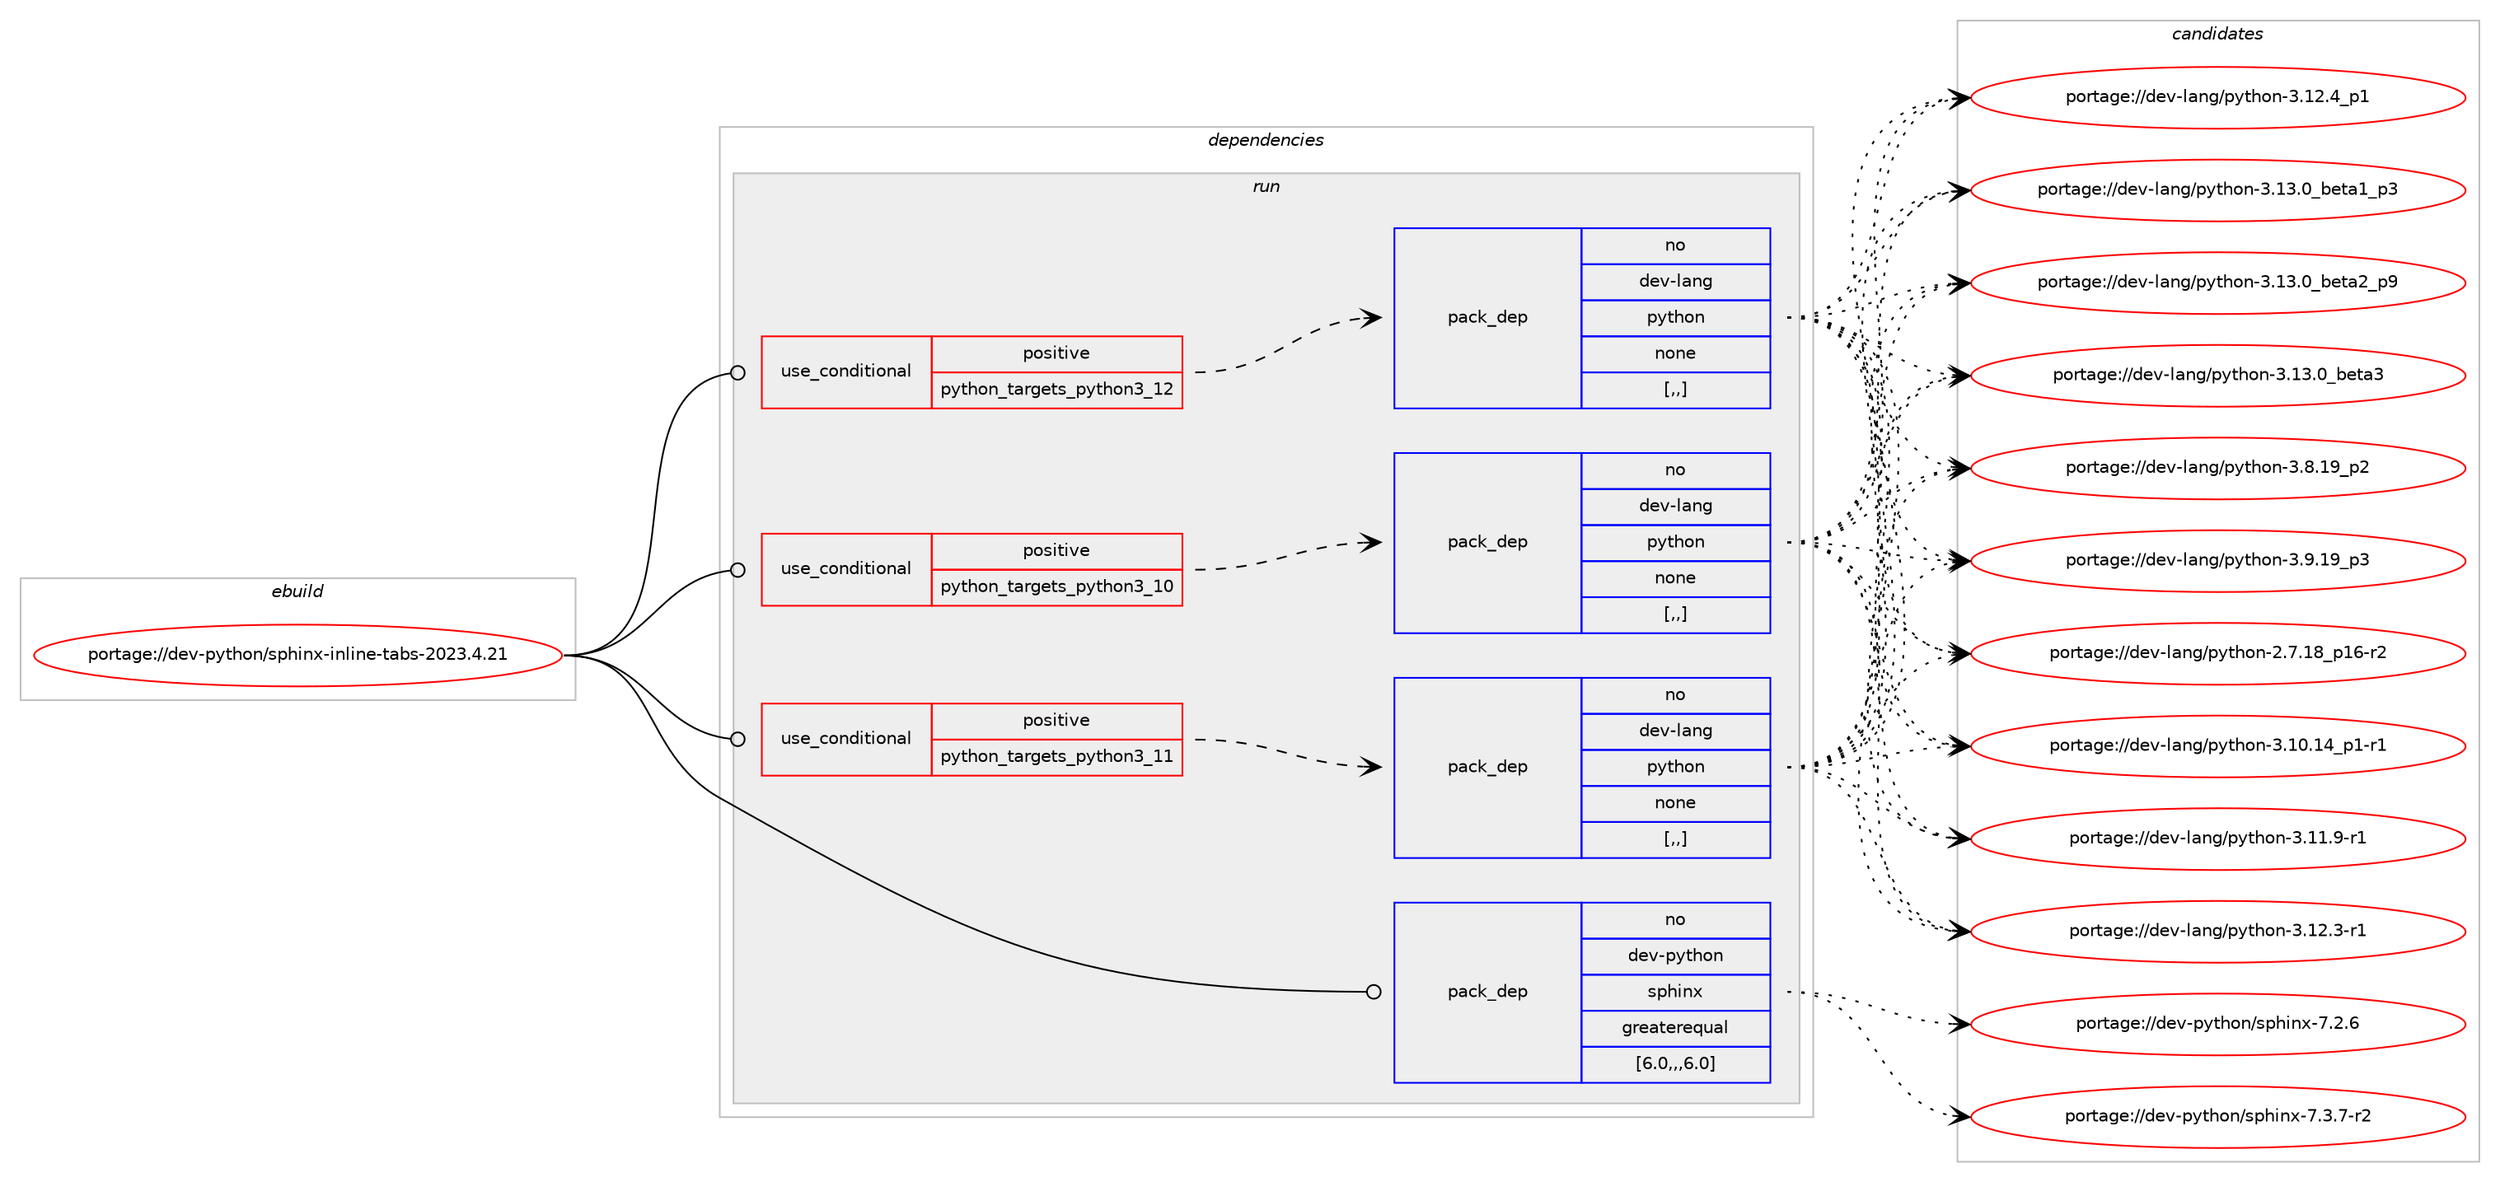 digraph prolog {

# *************
# Graph options
# *************

newrank=true;
concentrate=true;
compound=true;
graph [rankdir=LR,fontname=Helvetica,fontsize=10,ranksep=1.5];#, ranksep=2.5, nodesep=0.2];
edge  [arrowhead=vee];
node  [fontname=Helvetica,fontsize=10];

# **********
# The ebuild
# **********

subgraph cluster_leftcol {
color=gray;
rank=same;
label=<<i>ebuild</i>>;
id [label="portage://dev-python/sphinx-inline-tabs-2023.4.21", color=red, width=4, href="../dev-python/sphinx-inline-tabs-2023.4.21.svg"];
}

# ****************
# The dependencies
# ****************

subgraph cluster_midcol {
color=gray;
label=<<i>dependencies</i>>;
subgraph cluster_compile {
fillcolor="#eeeeee";
style=filled;
label=<<i>compile</i>>;
}
subgraph cluster_compileandrun {
fillcolor="#eeeeee";
style=filled;
label=<<i>compile and run</i>>;
}
subgraph cluster_run {
fillcolor="#eeeeee";
style=filled;
label=<<i>run</i>>;
subgraph cond38542 {
dependency159844 [label=<<TABLE BORDER="0" CELLBORDER="1" CELLSPACING="0" CELLPADDING="4"><TR><TD ROWSPAN="3" CELLPADDING="10">use_conditional</TD></TR><TR><TD>positive</TD></TR><TR><TD>python_targets_python3_10</TD></TR></TABLE>>, shape=none, color=red];
subgraph pack120064 {
dependency159845 [label=<<TABLE BORDER="0" CELLBORDER="1" CELLSPACING="0" CELLPADDING="4" WIDTH="220"><TR><TD ROWSPAN="6" CELLPADDING="30">pack_dep</TD></TR><TR><TD WIDTH="110">no</TD></TR><TR><TD>dev-lang</TD></TR><TR><TD>python</TD></TR><TR><TD>none</TD></TR><TR><TD>[,,]</TD></TR></TABLE>>, shape=none, color=blue];
}
dependency159844:e -> dependency159845:w [weight=20,style="dashed",arrowhead="vee"];
}
id:e -> dependency159844:w [weight=20,style="solid",arrowhead="odot"];
subgraph cond38543 {
dependency159846 [label=<<TABLE BORDER="0" CELLBORDER="1" CELLSPACING="0" CELLPADDING="4"><TR><TD ROWSPAN="3" CELLPADDING="10">use_conditional</TD></TR><TR><TD>positive</TD></TR><TR><TD>python_targets_python3_11</TD></TR></TABLE>>, shape=none, color=red];
subgraph pack120065 {
dependency159847 [label=<<TABLE BORDER="0" CELLBORDER="1" CELLSPACING="0" CELLPADDING="4" WIDTH="220"><TR><TD ROWSPAN="6" CELLPADDING="30">pack_dep</TD></TR><TR><TD WIDTH="110">no</TD></TR><TR><TD>dev-lang</TD></TR><TR><TD>python</TD></TR><TR><TD>none</TD></TR><TR><TD>[,,]</TD></TR></TABLE>>, shape=none, color=blue];
}
dependency159846:e -> dependency159847:w [weight=20,style="dashed",arrowhead="vee"];
}
id:e -> dependency159846:w [weight=20,style="solid",arrowhead="odot"];
subgraph cond38544 {
dependency159848 [label=<<TABLE BORDER="0" CELLBORDER="1" CELLSPACING="0" CELLPADDING="4"><TR><TD ROWSPAN="3" CELLPADDING="10">use_conditional</TD></TR><TR><TD>positive</TD></TR><TR><TD>python_targets_python3_12</TD></TR></TABLE>>, shape=none, color=red];
subgraph pack120066 {
dependency159849 [label=<<TABLE BORDER="0" CELLBORDER="1" CELLSPACING="0" CELLPADDING="4" WIDTH="220"><TR><TD ROWSPAN="6" CELLPADDING="30">pack_dep</TD></TR><TR><TD WIDTH="110">no</TD></TR><TR><TD>dev-lang</TD></TR><TR><TD>python</TD></TR><TR><TD>none</TD></TR><TR><TD>[,,]</TD></TR></TABLE>>, shape=none, color=blue];
}
dependency159848:e -> dependency159849:w [weight=20,style="dashed",arrowhead="vee"];
}
id:e -> dependency159848:w [weight=20,style="solid",arrowhead="odot"];
subgraph pack120067 {
dependency159850 [label=<<TABLE BORDER="0" CELLBORDER="1" CELLSPACING="0" CELLPADDING="4" WIDTH="220"><TR><TD ROWSPAN="6" CELLPADDING="30">pack_dep</TD></TR><TR><TD WIDTH="110">no</TD></TR><TR><TD>dev-python</TD></TR><TR><TD>sphinx</TD></TR><TR><TD>greaterequal</TD></TR><TR><TD>[6.0,,,6.0]</TD></TR></TABLE>>, shape=none, color=blue];
}
id:e -> dependency159850:w [weight=20,style="solid",arrowhead="odot"];
}
}

# **************
# The candidates
# **************

subgraph cluster_choices {
rank=same;
color=gray;
label=<<i>candidates</i>>;

subgraph choice120064 {
color=black;
nodesep=1;
choice100101118451089711010347112121116104111110455046554649569511249544511450 [label="portage://dev-lang/python-2.7.18_p16-r2", color=red, width=4,href="../dev-lang/python-2.7.18_p16-r2.svg"];
choice100101118451089711010347112121116104111110455146494846495295112494511449 [label="portage://dev-lang/python-3.10.14_p1-r1", color=red, width=4,href="../dev-lang/python-3.10.14_p1-r1.svg"];
choice100101118451089711010347112121116104111110455146494946574511449 [label="portage://dev-lang/python-3.11.9-r1", color=red, width=4,href="../dev-lang/python-3.11.9-r1.svg"];
choice100101118451089711010347112121116104111110455146495046514511449 [label="portage://dev-lang/python-3.12.3-r1", color=red, width=4,href="../dev-lang/python-3.12.3-r1.svg"];
choice100101118451089711010347112121116104111110455146495046529511249 [label="portage://dev-lang/python-3.12.4_p1", color=red, width=4,href="../dev-lang/python-3.12.4_p1.svg"];
choice10010111845108971101034711212111610411111045514649514648959810111697499511251 [label="portage://dev-lang/python-3.13.0_beta1_p3", color=red, width=4,href="../dev-lang/python-3.13.0_beta1_p3.svg"];
choice10010111845108971101034711212111610411111045514649514648959810111697509511257 [label="portage://dev-lang/python-3.13.0_beta2_p9", color=red, width=4,href="../dev-lang/python-3.13.0_beta2_p9.svg"];
choice1001011184510897110103471121211161041111104551464951464895981011169751 [label="portage://dev-lang/python-3.13.0_beta3", color=red, width=4,href="../dev-lang/python-3.13.0_beta3.svg"];
choice100101118451089711010347112121116104111110455146564649579511250 [label="portage://dev-lang/python-3.8.19_p2", color=red, width=4,href="../dev-lang/python-3.8.19_p2.svg"];
choice100101118451089711010347112121116104111110455146574649579511251 [label="portage://dev-lang/python-3.9.19_p3", color=red, width=4,href="../dev-lang/python-3.9.19_p3.svg"];
dependency159845:e -> choice100101118451089711010347112121116104111110455046554649569511249544511450:w [style=dotted,weight="100"];
dependency159845:e -> choice100101118451089711010347112121116104111110455146494846495295112494511449:w [style=dotted,weight="100"];
dependency159845:e -> choice100101118451089711010347112121116104111110455146494946574511449:w [style=dotted,weight="100"];
dependency159845:e -> choice100101118451089711010347112121116104111110455146495046514511449:w [style=dotted,weight="100"];
dependency159845:e -> choice100101118451089711010347112121116104111110455146495046529511249:w [style=dotted,weight="100"];
dependency159845:e -> choice10010111845108971101034711212111610411111045514649514648959810111697499511251:w [style=dotted,weight="100"];
dependency159845:e -> choice10010111845108971101034711212111610411111045514649514648959810111697509511257:w [style=dotted,weight="100"];
dependency159845:e -> choice1001011184510897110103471121211161041111104551464951464895981011169751:w [style=dotted,weight="100"];
dependency159845:e -> choice100101118451089711010347112121116104111110455146564649579511250:w [style=dotted,weight="100"];
dependency159845:e -> choice100101118451089711010347112121116104111110455146574649579511251:w [style=dotted,weight="100"];
}
subgraph choice120065 {
color=black;
nodesep=1;
choice100101118451089711010347112121116104111110455046554649569511249544511450 [label="portage://dev-lang/python-2.7.18_p16-r2", color=red, width=4,href="../dev-lang/python-2.7.18_p16-r2.svg"];
choice100101118451089711010347112121116104111110455146494846495295112494511449 [label="portage://dev-lang/python-3.10.14_p1-r1", color=red, width=4,href="../dev-lang/python-3.10.14_p1-r1.svg"];
choice100101118451089711010347112121116104111110455146494946574511449 [label="portage://dev-lang/python-3.11.9-r1", color=red, width=4,href="../dev-lang/python-3.11.9-r1.svg"];
choice100101118451089711010347112121116104111110455146495046514511449 [label="portage://dev-lang/python-3.12.3-r1", color=red, width=4,href="../dev-lang/python-3.12.3-r1.svg"];
choice100101118451089711010347112121116104111110455146495046529511249 [label="portage://dev-lang/python-3.12.4_p1", color=red, width=4,href="../dev-lang/python-3.12.4_p1.svg"];
choice10010111845108971101034711212111610411111045514649514648959810111697499511251 [label="portage://dev-lang/python-3.13.0_beta1_p3", color=red, width=4,href="../dev-lang/python-3.13.0_beta1_p3.svg"];
choice10010111845108971101034711212111610411111045514649514648959810111697509511257 [label="portage://dev-lang/python-3.13.0_beta2_p9", color=red, width=4,href="../dev-lang/python-3.13.0_beta2_p9.svg"];
choice1001011184510897110103471121211161041111104551464951464895981011169751 [label="portage://dev-lang/python-3.13.0_beta3", color=red, width=4,href="../dev-lang/python-3.13.0_beta3.svg"];
choice100101118451089711010347112121116104111110455146564649579511250 [label="portage://dev-lang/python-3.8.19_p2", color=red, width=4,href="../dev-lang/python-3.8.19_p2.svg"];
choice100101118451089711010347112121116104111110455146574649579511251 [label="portage://dev-lang/python-3.9.19_p3", color=red, width=4,href="../dev-lang/python-3.9.19_p3.svg"];
dependency159847:e -> choice100101118451089711010347112121116104111110455046554649569511249544511450:w [style=dotted,weight="100"];
dependency159847:e -> choice100101118451089711010347112121116104111110455146494846495295112494511449:w [style=dotted,weight="100"];
dependency159847:e -> choice100101118451089711010347112121116104111110455146494946574511449:w [style=dotted,weight="100"];
dependency159847:e -> choice100101118451089711010347112121116104111110455146495046514511449:w [style=dotted,weight="100"];
dependency159847:e -> choice100101118451089711010347112121116104111110455146495046529511249:w [style=dotted,weight="100"];
dependency159847:e -> choice10010111845108971101034711212111610411111045514649514648959810111697499511251:w [style=dotted,weight="100"];
dependency159847:e -> choice10010111845108971101034711212111610411111045514649514648959810111697509511257:w [style=dotted,weight="100"];
dependency159847:e -> choice1001011184510897110103471121211161041111104551464951464895981011169751:w [style=dotted,weight="100"];
dependency159847:e -> choice100101118451089711010347112121116104111110455146564649579511250:w [style=dotted,weight="100"];
dependency159847:e -> choice100101118451089711010347112121116104111110455146574649579511251:w [style=dotted,weight="100"];
}
subgraph choice120066 {
color=black;
nodesep=1;
choice100101118451089711010347112121116104111110455046554649569511249544511450 [label="portage://dev-lang/python-2.7.18_p16-r2", color=red, width=4,href="../dev-lang/python-2.7.18_p16-r2.svg"];
choice100101118451089711010347112121116104111110455146494846495295112494511449 [label="portage://dev-lang/python-3.10.14_p1-r1", color=red, width=4,href="../dev-lang/python-3.10.14_p1-r1.svg"];
choice100101118451089711010347112121116104111110455146494946574511449 [label="portage://dev-lang/python-3.11.9-r1", color=red, width=4,href="../dev-lang/python-3.11.9-r1.svg"];
choice100101118451089711010347112121116104111110455146495046514511449 [label="portage://dev-lang/python-3.12.3-r1", color=red, width=4,href="../dev-lang/python-3.12.3-r1.svg"];
choice100101118451089711010347112121116104111110455146495046529511249 [label="portage://dev-lang/python-3.12.4_p1", color=red, width=4,href="../dev-lang/python-3.12.4_p1.svg"];
choice10010111845108971101034711212111610411111045514649514648959810111697499511251 [label="portage://dev-lang/python-3.13.0_beta1_p3", color=red, width=4,href="../dev-lang/python-3.13.0_beta1_p3.svg"];
choice10010111845108971101034711212111610411111045514649514648959810111697509511257 [label="portage://dev-lang/python-3.13.0_beta2_p9", color=red, width=4,href="../dev-lang/python-3.13.0_beta2_p9.svg"];
choice1001011184510897110103471121211161041111104551464951464895981011169751 [label="portage://dev-lang/python-3.13.0_beta3", color=red, width=4,href="../dev-lang/python-3.13.0_beta3.svg"];
choice100101118451089711010347112121116104111110455146564649579511250 [label="portage://dev-lang/python-3.8.19_p2", color=red, width=4,href="../dev-lang/python-3.8.19_p2.svg"];
choice100101118451089711010347112121116104111110455146574649579511251 [label="portage://dev-lang/python-3.9.19_p3", color=red, width=4,href="../dev-lang/python-3.9.19_p3.svg"];
dependency159849:e -> choice100101118451089711010347112121116104111110455046554649569511249544511450:w [style=dotted,weight="100"];
dependency159849:e -> choice100101118451089711010347112121116104111110455146494846495295112494511449:w [style=dotted,weight="100"];
dependency159849:e -> choice100101118451089711010347112121116104111110455146494946574511449:w [style=dotted,weight="100"];
dependency159849:e -> choice100101118451089711010347112121116104111110455146495046514511449:w [style=dotted,weight="100"];
dependency159849:e -> choice100101118451089711010347112121116104111110455146495046529511249:w [style=dotted,weight="100"];
dependency159849:e -> choice10010111845108971101034711212111610411111045514649514648959810111697499511251:w [style=dotted,weight="100"];
dependency159849:e -> choice10010111845108971101034711212111610411111045514649514648959810111697509511257:w [style=dotted,weight="100"];
dependency159849:e -> choice1001011184510897110103471121211161041111104551464951464895981011169751:w [style=dotted,weight="100"];
dependency159849:e -> choice100101118451089711010347112121116104111110455146564649579511250:w [style=dotted,weight="100"];
dependency159849:e -> choice100101118451089711010347112121116104111110455146574649579511251:w [style=dotted,weight="100"];
}
subgraph choice120067 {
color=black;
nodesep=1;
choice1001011184511212111610411111047115112104105110120455546504654 [label="portage://dev-python/sphinx-7.2.6", color=red, width=4,href="../dev-python/sphinx-7.2.6.svg"];
choice10010111845112121116104111110471151121041051101204555465146554511450 [label="portage://dev-python/sphinx-7.3.7-r2", color=red, width=4,href="../dev-python/sphinx-7.3.7-r2.svg"];
dependency159850:e -> choice1001011184511212111610411111047115112104105110120455546504654:w [style=dotted,weight="100"];
dependency159850:e -> choice10010111845112121116104111110471151121041051101204555465146554511450:w [style=dotted,weight="100"];
}
}

}
